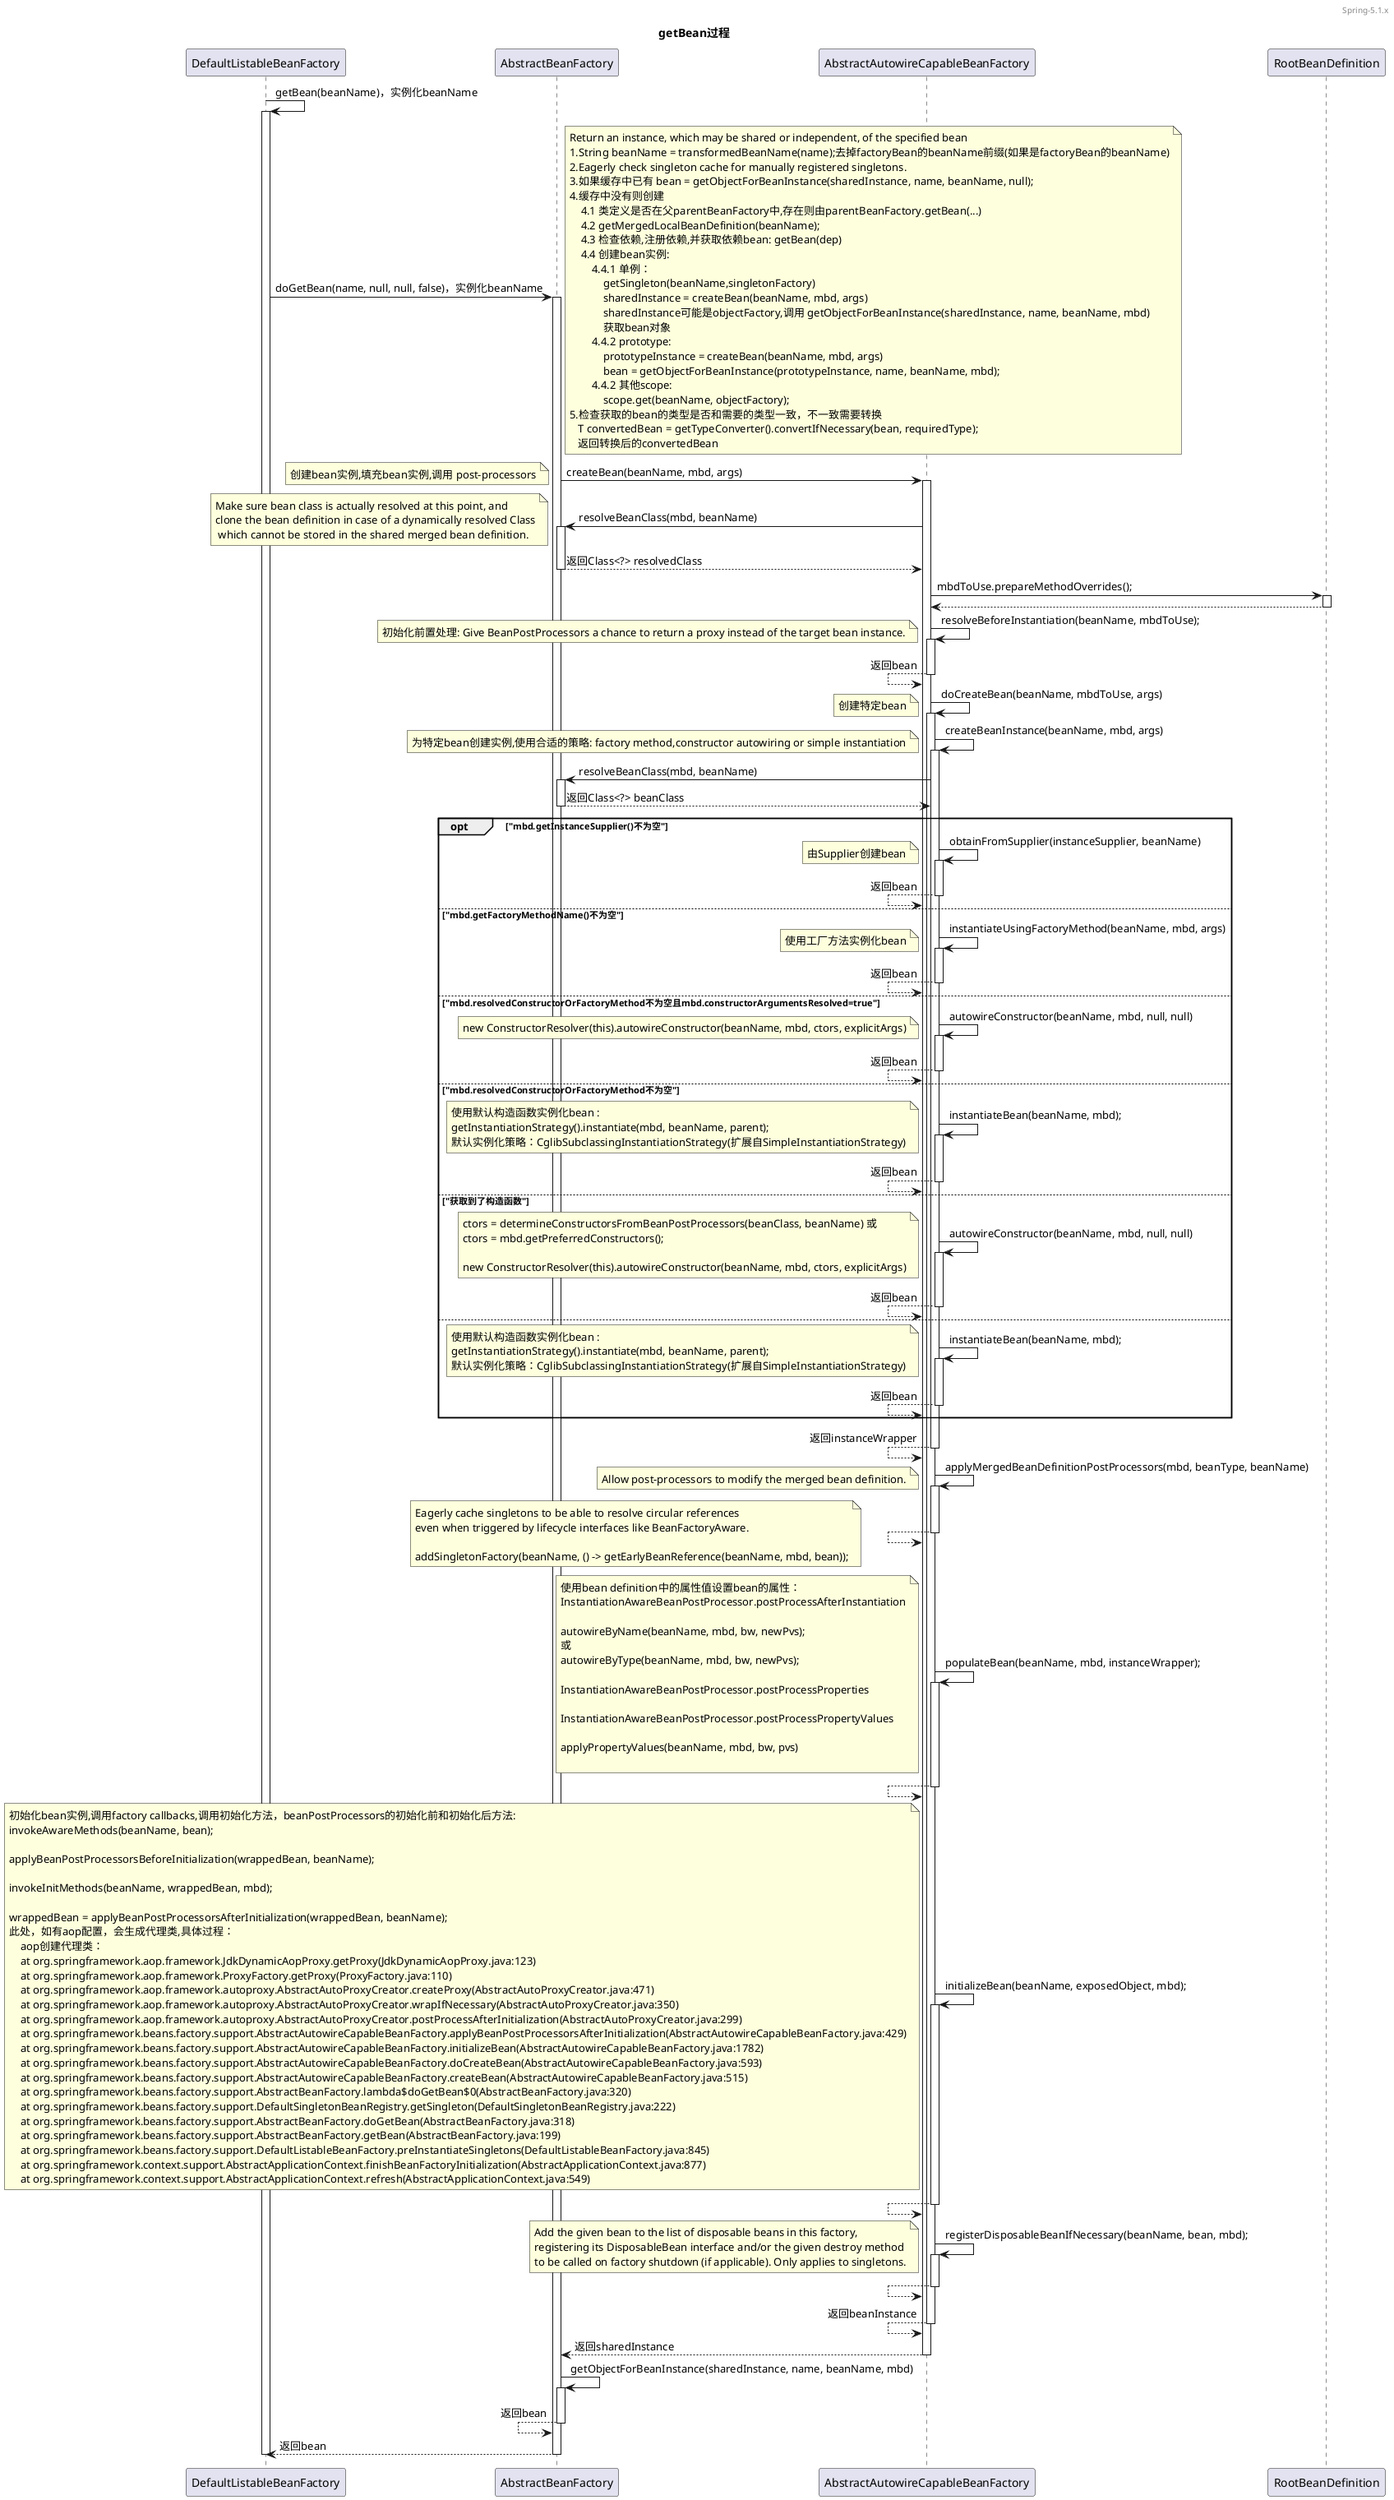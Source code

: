 @startuml

header  Spring-5.1.x

title getBean过程

DefaultListableBeanFactory -> DefaultListableBeanFactory++: getBean(beanName)，实例化beanName

    DefaultListableBeanFactory -> AbstractBeanFactory++: doGetBean(name, null, null, false)，实例化beanName
    note right
    Return an instance, which may be shared or independent, of the specified bean
    1.String beanName = transformedBeanName(name);去掉factoryBean的beanName前缀(如果是factoryBean的beanName)
    2.Eagerly check singleton cache for manually registered singletons.
    3.如果缓存中已有 bean = getObjectForBeanInstance(sharedInstance, name, beanName, null);
    4.缓存中没有则创建
        4.1 类定义是否在父parentBeanFactory中,存在则由parentBeanFactory.getBean(...)
        4.2 getMergedLocalBeanDefinition(beanName);
        4.3 检查依赖,注册依赖,并获取依赖bean: getBean(dep)
        4.4 创建bean实例:
            4.4.1 单例：
                getSingleton(beanName,singletonFactory)
                sharedInstance = createBean(beanName, mbd, args)
                sharedInstance可能是objectFactory,调用 getObjectForBeanInstance(sharedInstance, name, beanName, mbd)
                获取bean对象
            4.4.2 prototype:
                prototypeInstance = createBean(beanName, mbd, args)
                bean = getObjectForBeanInstance(prototypeInstance, name, beanName, mbd);
            4.4.2 其他scope:
                scope.get(beanName, objectFactory);
    5.检查获取的bean的类型是否和需要的类型一致，不一致需要转换
       T convertedBean = getTypeConverter().convertIfNecessary(bean, requiredType);
       返回转换后的convertedBean
    end note

    AbstractBeanFactory -> AbstractAutowireCapableBeanFactory++: createBean(beanName, mbd, args)
    note left
    创建bean实例,填充bean实例,调用 post-processors
    end note
    AbstractAutowireCapableBeanFactory -> AbstractBeanFactory++: resolveBeanClass(mbd, beanName)
    note left
    Make sure bean class is actually resolved at this point, and
    clone the bean definition in case of a dynamically resolved Class
     which cannot be stored in the shared merged bean definition.
    end note
    AbstractAutowireCapableBeanFactory <-- AbstractBeanFactory--: 返回Class<?> resolvedClass
    AbstractAutowireCapableBeanFactory -> RootBeanDefinition++: mbdToUse.prepareMethodOverrides();
    AbstractAutowireCapableBeanFactory <-- RootBeanDefinition--

    AbstractAutowireCapableBeanFactory -> AbstractAutowireCapableBeanFactory++: resolveBeforeInstantiation(beanName, mbdToUse);
    note left
    初始化前置处理: Give BeanPostProcessors a chance to return a proxy instead of the target bean instance.
    end note
    AbstractAutowireCapableBeanFactory <-- AbstractAutowireCapableBeanFactory--: 返回bean

    AbstractAutowireCapableBeanFactory -> AbstractAutowireCapableBeanFactory++: doCreateBean(beanName, mbdToUse, args)
    note left
    创建特定bean
    end note
    AbstractAutowireCapableBeanFactory -> AbstractAutowireCapableBeanFactory++: createBeanInstance(beanName, mbd, args)
    note left
    为特定bean创建实例,使用合适的策略: factory method,constructor autowiring or simple instantiation
    end note

    AbstractAutowireCapableBeanFactory -> AbstractBeanFactory++: resolveBeanClass(mbd, beanName)
    AbstractAutowireCapableBeanFactory <-- AbstractBeanFactory--: 返回Class<?> beanClass

    opt "mbd.getInstanceSupplier()不为空"
      AbstractAutowireCapableBeanFactory -> AbstractAutowireCapableBeanFactory++: obtainFromSupplier(instanceSupplier, beanName)
      note left
      由Supplier创建bean
      end note
      AbstractAutowireCapableBeanFactory <-- AbstractAutowireCapableBeanFactory--: 返回bean

    else "mbd.getFactoryMethodName()不为空"
      AbstractAutowireCapableBeanFactory -> AbstractAutowireCapableBeanFactory++: instantiateUsingFactoryMethod(beanName, mbd, args)
      note left
      使用工厂方法实例化bean
      end note
      AbstractAutowireCapableBeanFactory <-- AbstractAutowireCapableBeanFactory--: 返回bean
    else "mbd.resolvedConstructorOrFactoryMethod不为空且mbd.constructorArgumentsResolved=true"
      AbstractAutowireCapableBeanFactory -> AbstractAutowireCapableBeanFactory++: autowireConstructor(beanName, mbd, null, null)
      note left
      new ConstructorResolver(this).autowireConstructor(beanName, mbd, ctors, explicitArgs)
      end note
      AbstractAutowireCapableBeanFactory <-- AbstractAutowireCapableBeanFactory--: 返回bean
    else "mbd.resolvedConstructorOrFactoryMethod不为空"
      AbstractAutowireCapableBeanFactory -> AbstractAutowireCapableBeanFactory++: instantiateBean(beanName, mbd);
      note left
      使用默认构造函数实例化bean :
      getInstantiationStrategy().instantiate(mbd, beanName, parent);
      默认实例化策略：CglibSubclassingInstantiationStrategy(扩展自SimpleInstantiationStrategy)
      end note
      AbstractAutowireCapableBeanFactory <-- AbstractAutowireCapableBeanFactory--: 返回bean
    else "获取到了构造函数"
       AbstractAutowireCapableBeanFactory -> AbstractAutowireCapableBeanFactory++: autowireConstructor(beanName, mbd, null, null)
       note left
       ctors = determineConstructorsFromBeanPostProcessors(beanClass, beanName) 或
       ctors = mbd.getPreferredConstructors();

       new ConstructorResolver(this).autowireConstructor(beanName, mbd, ctors, explicitArgs)
       end note
       AbstractAutowireCapableBeanFactory <-- AbstractAutowireCapableBeanFactory--: 返回bean
    else
       AbstractAutowireCapableBeanFactory -> AbstractAutowireCapableBeanFactory++: instantiateBean(beanName, mbd);
       note left
       使用默认构造函数实例化bean :
       getInstantiationStrategy().instantiate(mbd, beanName, parent);
       默认实例化策略：CglibSubclassingInstantiationStrategy(扩展自SimpleInstantiationStrategy)
       end note
       AbstractAutowireCapableBeanFactory <-- AbstractAutowireCapableBeanFactory--: 返回bean
    end opt
    AbstractAutowireCapableBeanFactory <-- AbstractAutowireCapableBeanFactory--: 返回instanceWrapper

    AbstractAutowireCapableBeanFactory -> AbstractAutowireCapableBeanFactory++: applyMergedBeanDefinitionPostProcessors(mbd, beanType, beanName)
    note left
    Allow post-processors to modify the merged bean definition.
    end note
    AbstractAutowireCapableBeanFactory <-- AbstractAutowireCapableBeanFactory--

    note left
    Eagerly cache singletons to be able to resolve circular references
    even when triggered by lifecycle interfaces like BeanFactoryAware.

    addSingletonFactory(beanName, () -> getEarlyBeanReference(beanName, mbd, bean));
    end note

    AbstractAutowireCapableBeanFactory -> AbstractAutowireCapableBeanFactory++: populateBean(beanName, mbd, instanceWrapper);
    note left
    使用bean definition中的属性值设置bean的属性：
    InstantiationAwareBeanPostProcessor.postProcessAfterInstantiation

    autowireByName(beanName, mbd, bw, newPvs);
    或
    autowireByType(beanName, mbd, bw, newPvs);

    InstantiationAwareBeanPostProcessor.postProcessProperties

    InstantiationAwareBeanPostProcessor.postProcessPropertyValues

    applyPropertyValues(beanName, mbd, bw, pvs)

    end note
    AbstractAutowireCapableBeanFactory <-- AbstractAutowireCapableBeanFactory--

    AbstractAutowireCapableBeanFactory -> AbstractAutowireCapableBeanFactory++: initializeBean(beanName, exposedObject, mbd);
    note left
    初始化bean实例,调用factory callbacks,调用初始化方法，beanPostProcessors的初始化前和初始化后方法:
    invokeAwareMethods(beanName, bean);

    applyBeanPostProcessorsBeforeInitialization(wrappedBean, beanName);

    invokeInitMethods(beanName, wrappedBean, mbd);

    wrappedBean = applyBeanPostProcessorsAfterInitialization(wrappedBean, beanName);
    此处，如有aop配置，会生成代理类,具体过程：
        aop创建代理类：
        at org.springframework.aop.framework.JdkDynamicAopProxy.getProxy(JdkDynamicAopProxy.java:123)
        at org.springframework.aop.framework.ProxyFactory.getProxy(ProxyFactory.java:110)
        at org.springframework.aop.framework.autoproxy.AbstractAutoProxyCreator.createProxy(AbstractAutoProxyCreator.java:471)
        at org.springframework.aop.framework.autoproxy.AbstractAutoProxyCreator.wrapIfNecessary(AbstractAutoProxyCreator.java:350)
        at org.springframework.aop.framework.autoproxy.AbstractAutoProxyCreator.postProcessAfterInitialization(AbstractAutoProxyCreator.java:299)
        at org.springframework.beans.factory.support.AbstractAutowireCapableBeanFactory.applyBeanPostProcessorsAfterInitialization(AbstractAutowireCapableBeanFactory.java:429)
        at org.springframework.beans.factory.support.AbstractAutowireCapableBeanFactory.initializeBean(AbstractAutowireCapableBeanFactory.java:1782)
        at org.springframework.beans.factory.support.AbstractAutowireCapableBeanFactory.doCreateBean(AbstractAutowireCapableBeanFactory.java:593)
        at org.springframework.beans.factory.support.AbstractAutowireCapableBeanFactory.createBean(AbstractAutowireCapableBeanFactory.java:515)
        at org.springframework.beans.factory.support.AbstractBeanFactory.lambda$doGetBean$0(AbstractBeanFactory.java:320)
        at org.springframework.beans.factory.support.DefaultSingletonBeanRegistry.getSingleton(DefaultSingletonBeanRegistry.java:222)
        at org.springframework.beans.factory.support.AbstractBeanFactory.doGetBean(AbstractBeanFactory.java:318)
        at org.springframework.beans.factory.support.AbstractBeanFactory.getBean(AbstractBeanFactory.java:199)
        at org.springframework.beans.factory.support.DefaultListableBeanFactory.preInstantiateSingletons(DefaultListableBeanFactory.java:845)
        at org.springframework.context.support.AbstractApplicationContext.finishBeanFactoryInitialization(AbstractApplicationContext.java:877)
        at org.springframework.context.support.AbstractApplicationContext.refresh(AbstractApplicationContext.java:549)
    end note
    AbstractAutowireCapableBeanFactory <-- AbstractAutowireCapableBeanFactory--

    AbstractAutowireCapableBeanFactory -> AbstractAutowireCapableBeanFactory++: registerDisposableBeanIfNecessary(beanName, bean, mbd);
    note left
    Add the given bean to the list of disposable beans in this factory,
    registering its DisposableBean interface and/or the given destroy method
    to be called on factory shutdown (if applicable). Only applies to singletons.
    end note
    AbstractAutowireCapableBeanFactory <-- AbstractAutowireCapableBeanFactory--

    AbstractAutowireCapableBeanFactory <-- AbstractAutowireCapableBeanFactory--: 返回beanInstance

    AbstractBeanFactory <-- AbstractAutowireCapableBeanFactory--: 返回sharedInstance

    AbstractBeanFactory -> AbstractBeanFactory++: getObjectForBeanInstance(sharedInstance, name, beanName, mbd)
    AbstractBeanFactory <-- AbstractBeanFactory--: 返回bean



    DefaultListableBeanFactory <-- AbstractBeanFactory--: 返回bean
deactivate DefaultListableBeanFactory

@enduml
